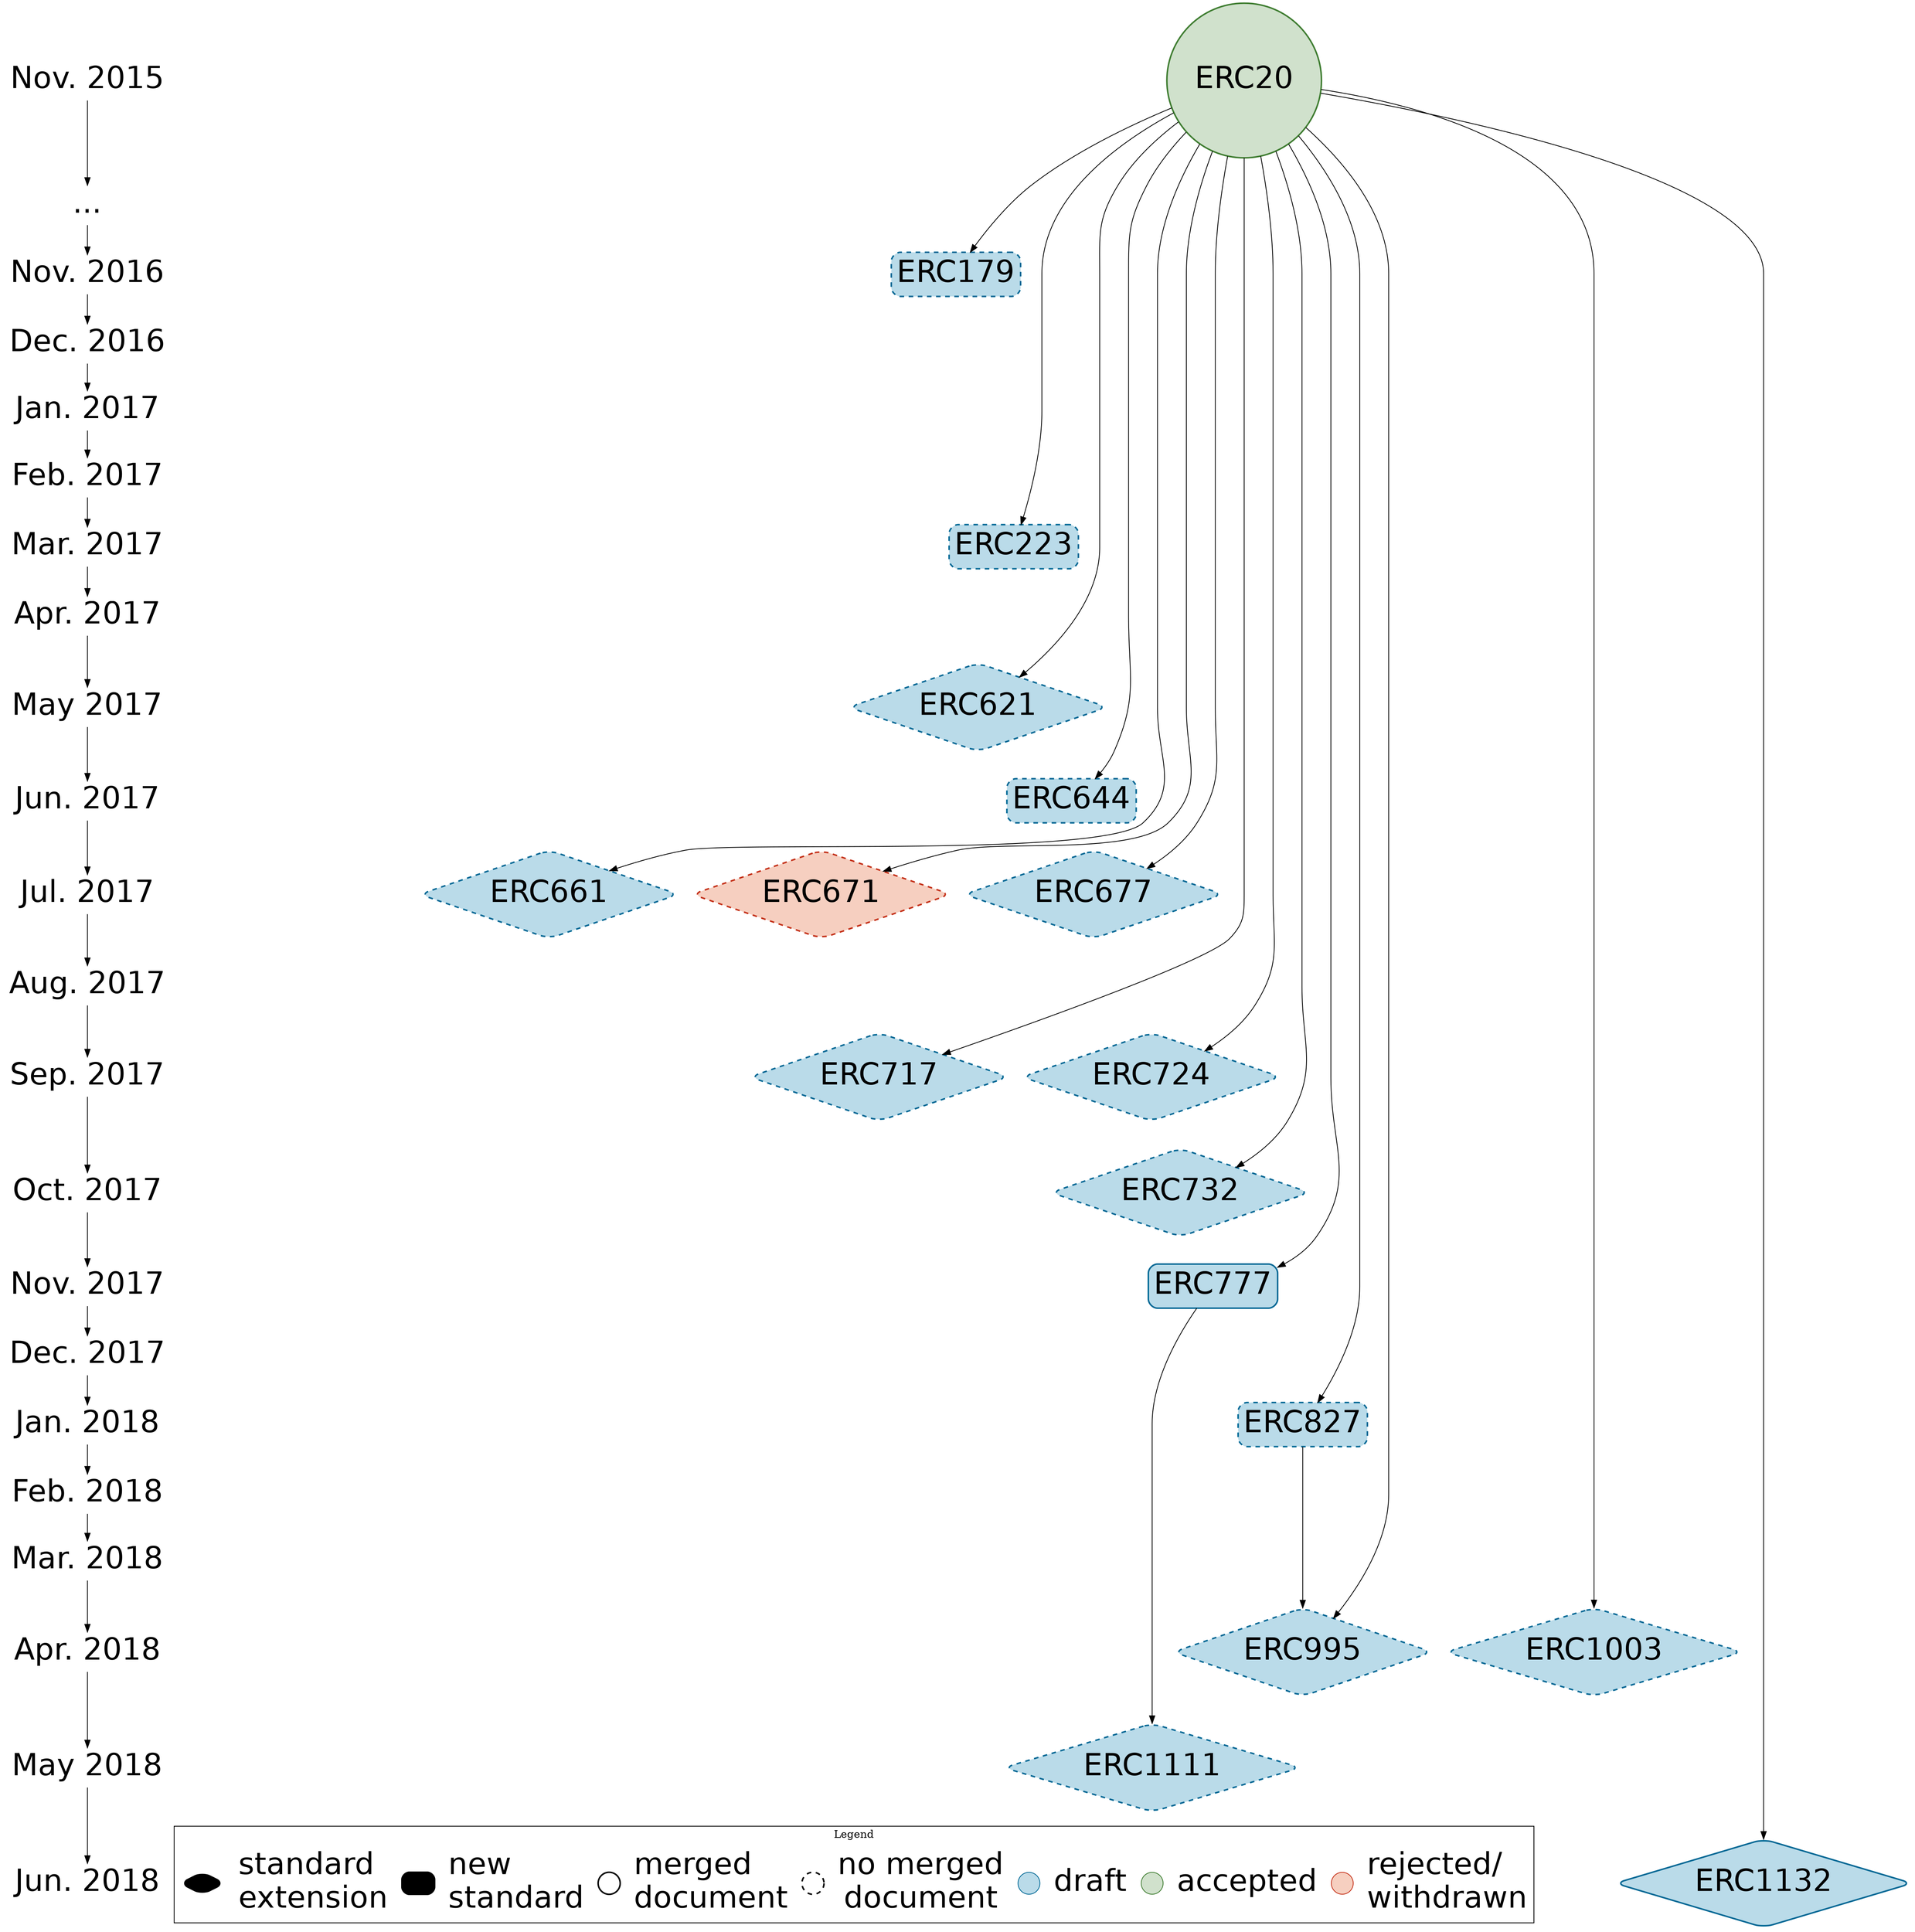 digraph G {
  rankdir=TB;
  node [fontname="helvetica", fontsize=40 ];
  subgraph timeline {
    node [ shape=plaintext ];
    "Nov. 2015" ->
    "..." ->
    "Nov. 2016" ->
    "Dec. 2016" ->
    "Jan. 2017" ->
    "Feb. 2017" ->
    "Mar. 2017" ->
    "Apr. 2017" ->
    "May 2017" ->
    "Jun. 2017" ->
    "Jul. 2017" ->
    "Aug. 2017" ->
    "Sep. 2017" ->
    "Oct. 2017" ->
    "Nov. 2017" ->
    "Dec. 2017" ->
    "Jan. 2018" ->
    "Feb. 2018" ->
    "Mar. 2018" ->
    "Apr. 2018" ->
    "May 2018" ->
    "Jun. 2018"
  }

  subgraph tree {
  node [ style="filled,bold,rounded", shape=diamond, fillcolor="#badbe9", color="#006895", margin="0.1" ];
  ERC20 [ label="ERC20", URL="https://eips.ethereum.org/EIPS/eip-20", shape=circle, fillcolor="#d0e1cc", color="#3f7d31" ];
  ERC179 [ label="ERC179", URL="https://github.com/ethereum/EIPs/issues/179", style="filled,bold,rounded,dashed", shape=box];
  ERC223 [ label="ERC223", URL="https://github.com/ethereum/EIPs/issues/223", style="filled,bold,rounded,dashed", shape=box];
  ERC621 [ label="ERC621", URL="https://github.com/ethereum/EIPs/pull/621", style="filled,bold,rounded,dashed" ];
  ERC644 [ label="ERC644", URL="https://github.com/ethereum/EIPs/issues/661", style="filled,bold,rounded,dashed", shape=box ];
  ERC661 [ label="ERC661", URL="https://github.com/ethereum/EIPs/issues/661", style="filled,bold,rounded,dashed" ];
  ERC671 [ label="ERC671", URL="https://github.com/ethereum/EIPs/pull/671", style="filled,bold,rounded,dashed", fillcolor="#f6cfc0", color="#c43119" ];
  ERC677 [ label="ERC677", URL="https://github.com/ethereum/EIPs/issues/677", style="filled,bold,rounded,dashed" ];
  ERC717 [ label="ERC717", URL="https://github.com/ethereum/EIPs/issues/717", style="filled,bold,rounded,dashed" ];
  ERC724 [ label="ERC724", URL="https://github.com/ethereum/EIPs/issues/724", style="filled,bold,rounded,dashed" ];
  ERC732 [ label="ERC732", URL="https://github.com/ethereum/EIPs/pull/732", style="filled,bold,rounded,dashed" ];
  ERC777 [ label="ERC777", URL="https://eips.ethereum.org/EIPS/eip-777", shape=box];
  ERC827 [ label="ERC827", URL="https://github.com/ethereum/EIPs/issues/827", style="filled,bold,rounded,dashed", shape=box ];
  ERC995 [ label="ERC995", URL="https://github.com/ethereum/EIPs/issues/995", style="filled,bold,rounded,dashed" ];
  ERC1003 [ label="ERC1003", URL="https://github.com/ethereum/EIPs/issues/1003", style="filled,bold,rounded,dashed" ];
  ERC1111 [ label="ERC1111", URL="https://github.com/ethereum/EIPs/issues/1111", style="filled,bold,rounded,dashed" ];
  ERC1132 [ label="ERC1132", URL="https://eips.ethereum.org/EIPS/eip-1132" ];

  { rank = same ; "Nov. 2015" ; ERC20 }
  { rank = same ; "Nov. 2016" ; ERC179 }
  { rank = same ; "Mar. 2017" ; ERC223 }
  { rank = same ; "May 2017" ; ERC621 }
  { rank = same ; "Jun. 2017" ; ERC644 }
  { rank = same ; "Jul. 2017" ; ERC661 ; ERC671 ; ERC677 }
  { rank = same ; "Sep. 2017" ; ERC717 ; ERC724 }
  { rank = same ; "Oct. 2017" ; ERC732 }
  { rank = same ; "Nov. 2017" ; ERC777 }
  { rank = same ; "Jan. 2018" ; ERC827 }
  { rank = same ; "Apr. 2018" ; ERC995 ; ERC1003 }
  { rank = same ; "May 2018" ; ERC1111 }
  { rank = same ; "Jun. 2018" ; ERC1132 }


  ERC20 -> ERC179;
  ERC20 -> ERC223;
  ERC20 -> ERC621;
  ERC20 -> ERC644;
  ERC20 -> ERC661;
  ERC20 -> ERC671;
  ERC20 -> ERC677;
  ERC20 -> ERC717;
  ERC20 -> ERC724;
  ERC20 -> ERC732;
  ERC20 -> ERC777;
  ERC20 -> ERC827;
  ERC20 -> ERC995;
  ERC827 -> ERC995;
  ERC20 -> ERC1003;
  ERC777 -> ERC1111;
  ERC20 -> ERC1132;
  }

  subgraph cluster_legend {
    labelloc="t"
    label="Legend";
    rank=max;
    // margin="0.01"

    node [ shape=plaintext, margin="0.000001" ];
    txt_rejected [ label="rejected/\lwithdrawn" ];
    txt_draft [ label="draft" ];
    txt_accepted [ label="accepted" ];
    txt_unmerged [ label="no merged\ldocument" ];
    txt_merged [label="merged\ldocument" ];
    txt_new [ label="new\lstandard" ];
    txt_ext [ label="standard\lextension" ];

    node [ width=0.6, height=0.4, style="filled,bold,rounded", margin="0.1", color="black", fillcolor="black"];
    rejected [ label="", shape=point, fillcolor="#f6cfc0", color="#c43119" ];
    accepted [ label="", shape=point, fillcolor="#d0e1cc", color="#3f7d31" ];
    draft    [ label="", shape=point, fillcolor="#badbe9", color="#006895" ];
    unmerged [ label="", shape=circle, width=0.3, style="bold,dashed" ];
    merged   [ label="", shape=circle, width=0.3, style="bold" ];
    new      [ label="", shape=box ];
    ext      [ label="", shape=diamond width=0.8 ];

    edge [ style="invis" minlen="-1" ];
    rejected -> txt_rejected;
    draft -> txt_draft;
    accepted -> txt_accepted;
    unmerged -> txt_unmerged;
    merged -> txt_merged;
    new -> txt_new;
    ext -> txt_ext;

    { rank = same ; rejected ; draft ; accepted ; unmerged ; merged ; new ; ext }
    { rank = same ; txt_rejected ; txt_draft ; txt_accepted ; txt_unmerged ; txt_merged ; txt_new ; txt_ext }
  }

  ERC1111 -> accepted [ style="invis" ];
}
